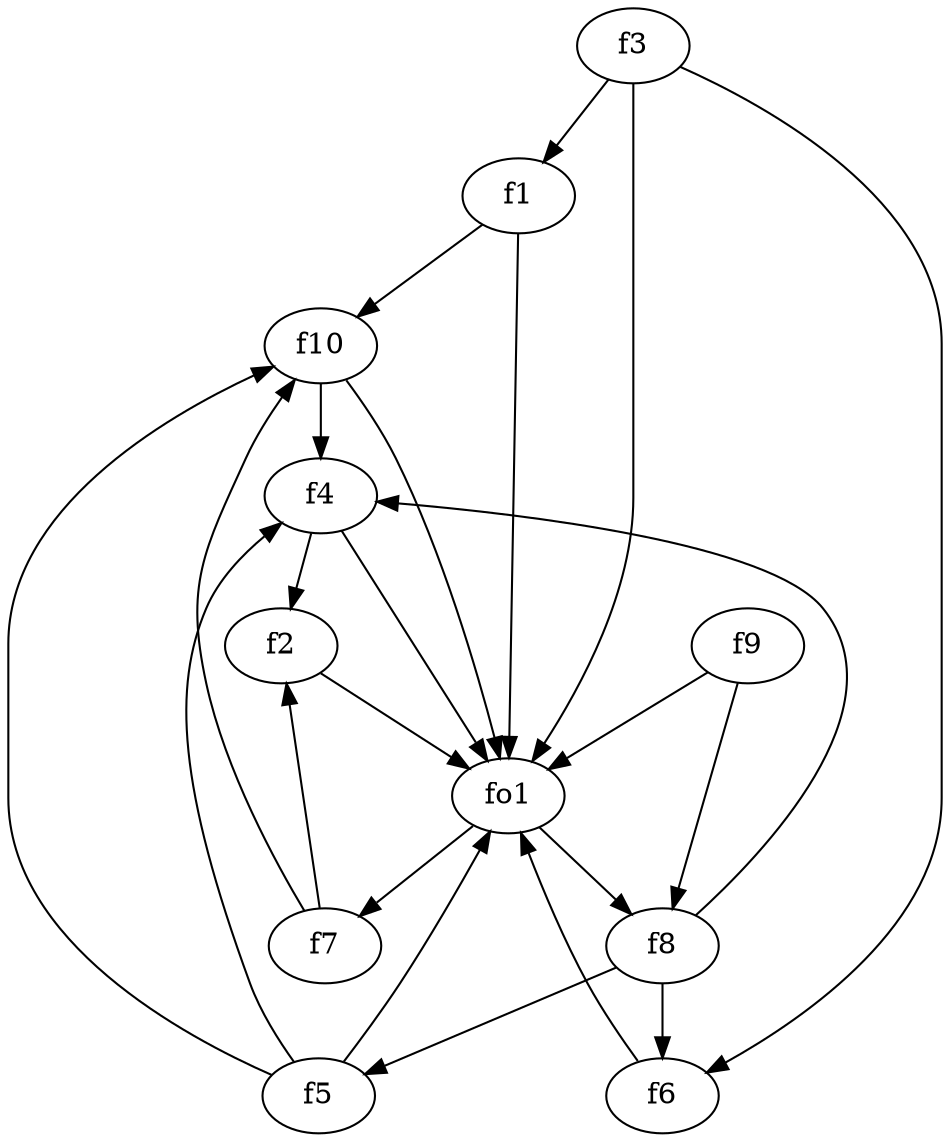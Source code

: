 strict digraph  {
f1;
f2;
f3;
f4;
f5;
f6;
f7;
f8;
f9;
f10;
fo1;
f1 -> fo1  [weight=2];
f1 -> f10  [weight=2];
f2 -> fo1  [weight=2];
f3 -> fo1  [weight=2];
f3 -> f1  [weight=2];
f3 -> f6  [weight=2];
f4 -> fo1  [weight=2];
f4 -> f2  [weight=2];
f5 -> f4  [weight=2];
f5 -> fo1  [weight=2];
f5 -> f10  [weight=2];
f6 -> fo1  [weight=2];
f7 -> f2  [weight=2];
f7 -> f10  [weight=2];
f8 -> f6  [weight=2];
f8 -> f4  [weight=2];
f8 -> f5  [weight=2];
f9 -> fo1  [weight=2];
f9 -> f8  [weight=2];
f10 -> fo1  [weight=2];
f10 -> f4  [weight=2];
fo1 -> f8  [weight=2];
fo1 -> f7  [weight=2];
}
